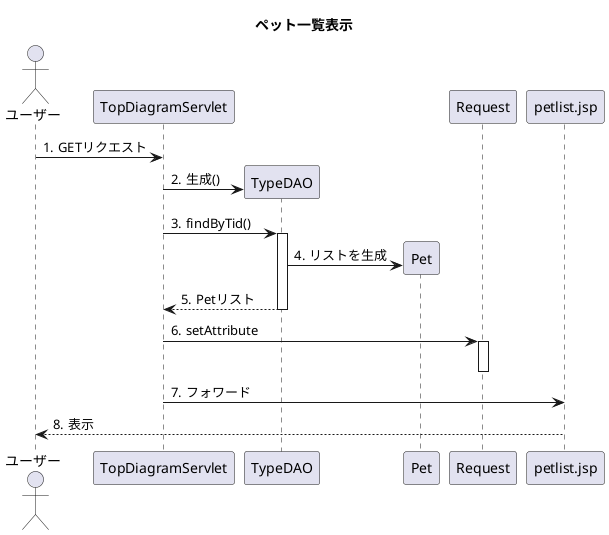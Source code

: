 @startuml
title ペット一覧表示
actor ユーザー
participant TopDiagramServlet
participant TypeDAO
participant Pet
participant Request
participant petlist.jsp
autonumber "#."

ユーザー->TopDiagramServlet:GETリクエスト
TopDiagramServlet->TypeDAO**:生成()
TopDiagramServlet->TypeDAO++:findByTid()
TypeDAO->Pet**:リストを生成
TypeDAO-->TopDiagramServlet--:Petリスト
TopDiagramServlet->Request++:setAttribute
Request--
TopDiagramServlet->petlist.jsp:フォワード
petlist.jsp-->ユーザー:表示

@enduml